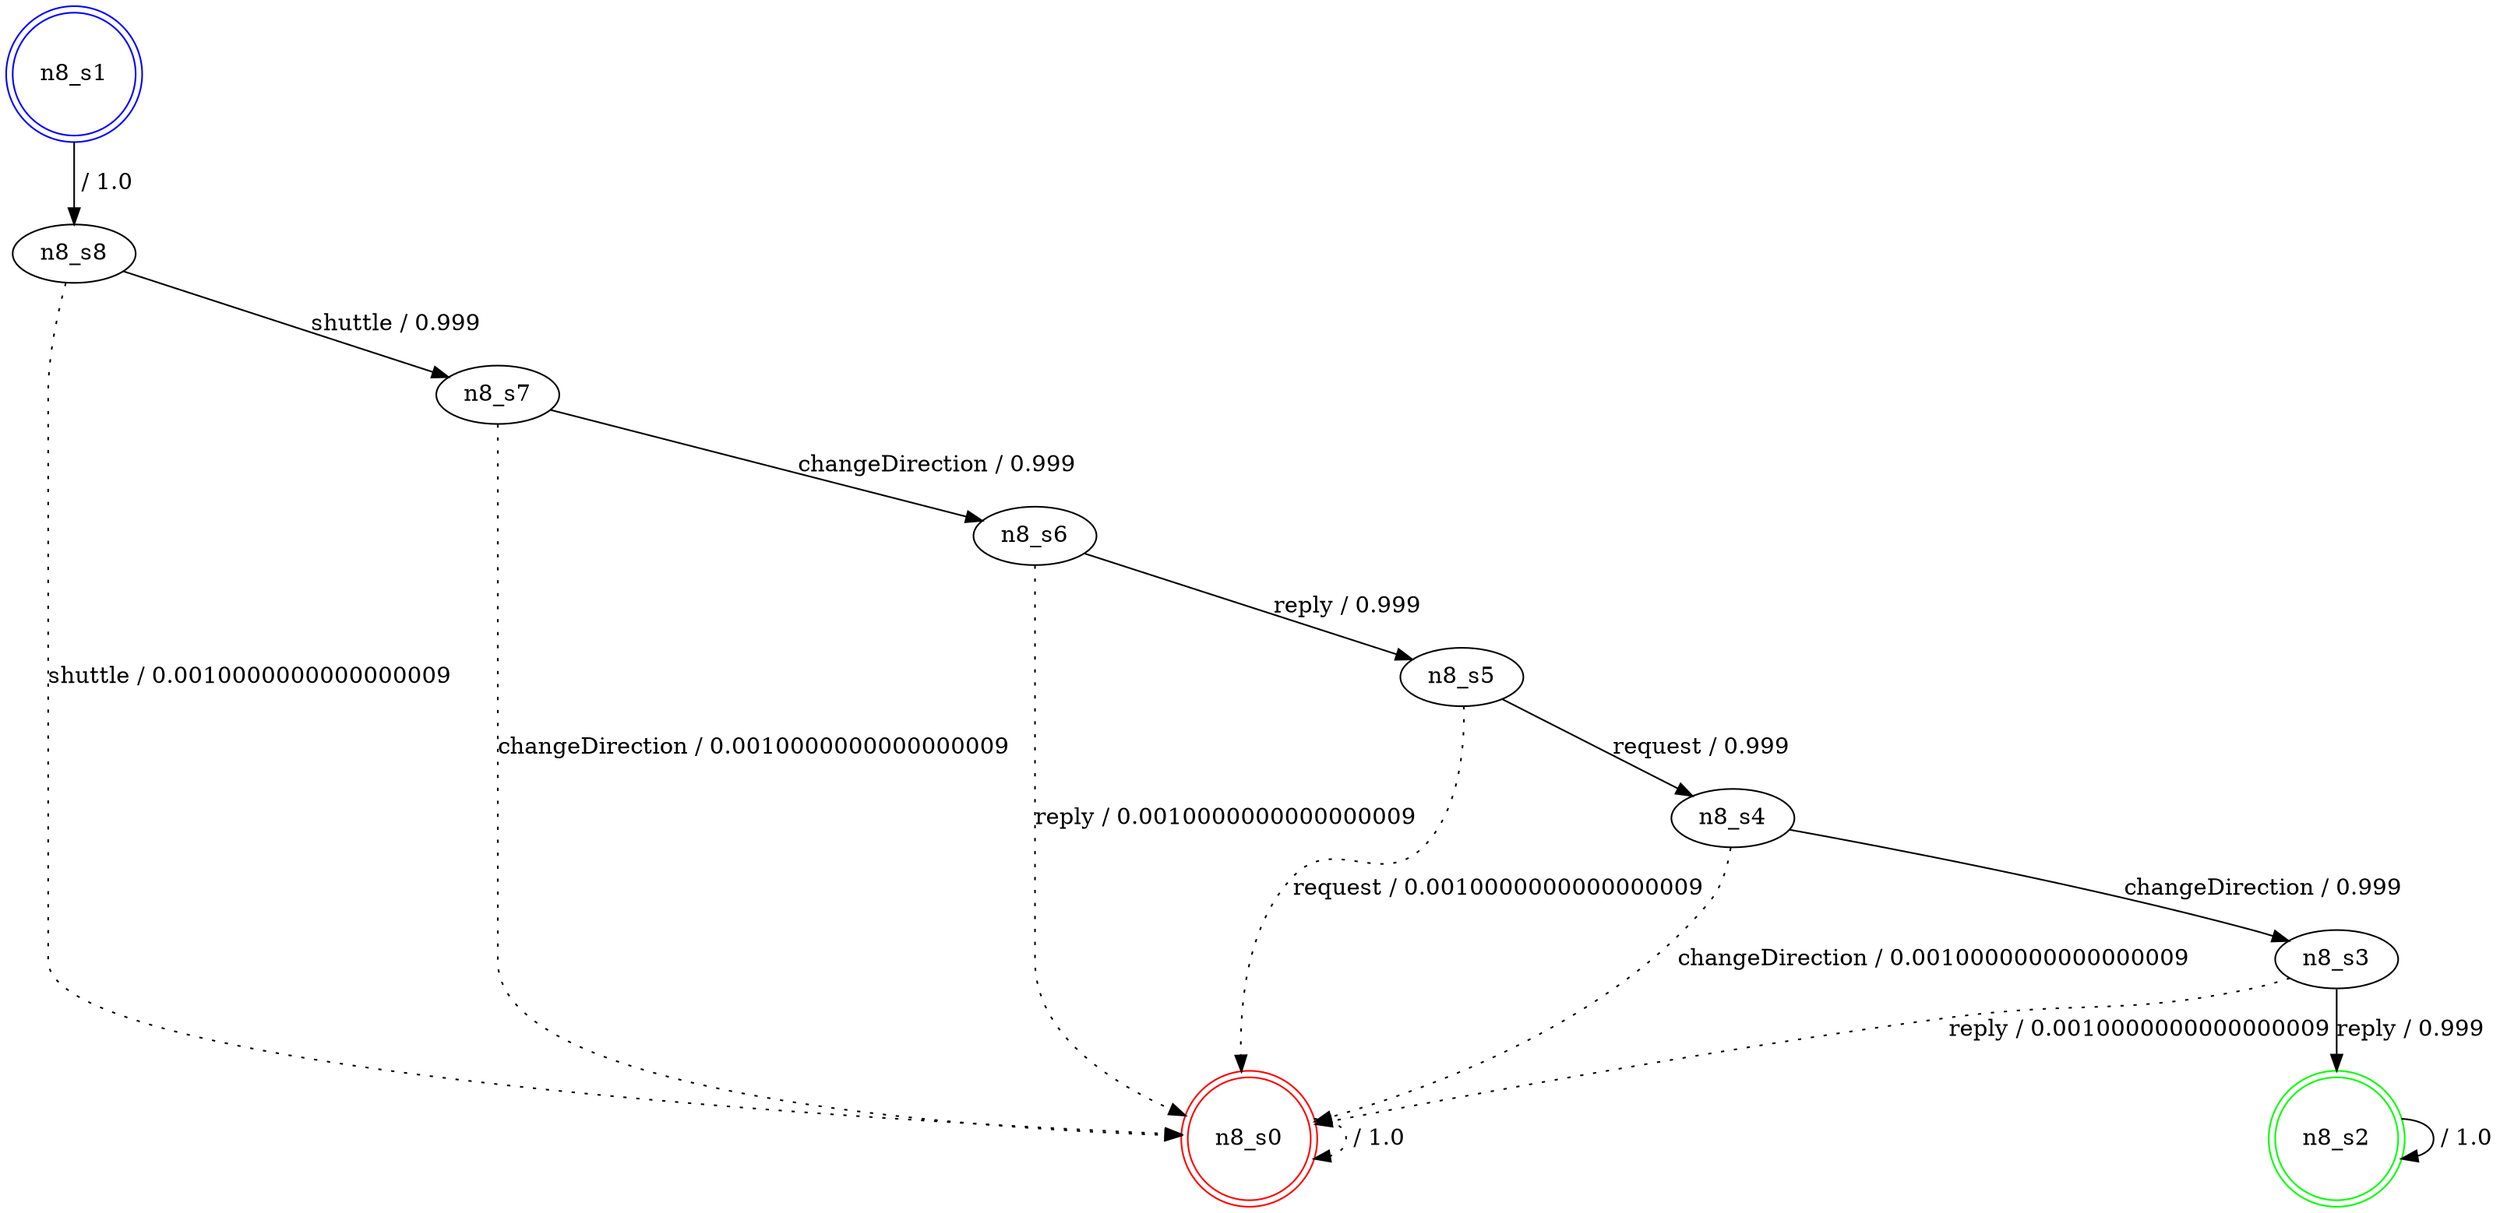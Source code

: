 digraph graphname {
n8_s0 [label="n8_s0",color=red,shape=doublecircle ];
n8_s1 [label="n8_s1",color=blue,shape=doublecircle ];
n8_s2 [label="n8_s2",color=green,shape=doublecircle ];
n8_s3 [label="n8_s3" ];
n8_s4 [label="n8_s4" ];
n8_s5 [label="n8_s5" ];
n8_s6 [label="n8_s6" ];
n8_s7 [label="n8_s7" ];
n8_s8 [label="n8_s8" ];
n8_s0 -> n8_s0 [label=" / 1.0", style=dotted];
n8_s1 -> n8_s8 [label=" / 1.0"];
n8_s2 -> n8_s2 [label=" / 1.0"];
n8_s3 -> n8_s2 [label="reply / 0.999"];
n8_s3 -> n8_s0 [label="reply / 0.0010000000000000009", style=dotted];
n8_s4 -> n8_s3 [label="changeDirection / 0.999"];
n8_s4 -> n8_s0 [label="changeDirection / 0.0010000000000000009", style=dotted];
n8_s5 -> n8_s4 [label="request / 0.999"];
n8_s5 -> n8_s0 [label="request / 0.0010000000000000009", style=dotted];
n8_s6 -> n8_s5 [label="reply / 0.999"];
n8_s6 -> n8_s0 [label="reply / 0.0010000000000000009", style=dotted];
n8_s7 -> n8_s6 [label="changeDirection / 0.999"];
n8_s7 -> n8_s0 [label="changeDirection / 0.0010000000000000009", style=dotted];
n8_s8 -> n8_s7 [label="shuttle / 0.999"];
n8_s8 -> n8_s0 [label="shuttle / 0.0010000000000000009", style=dotted];
}